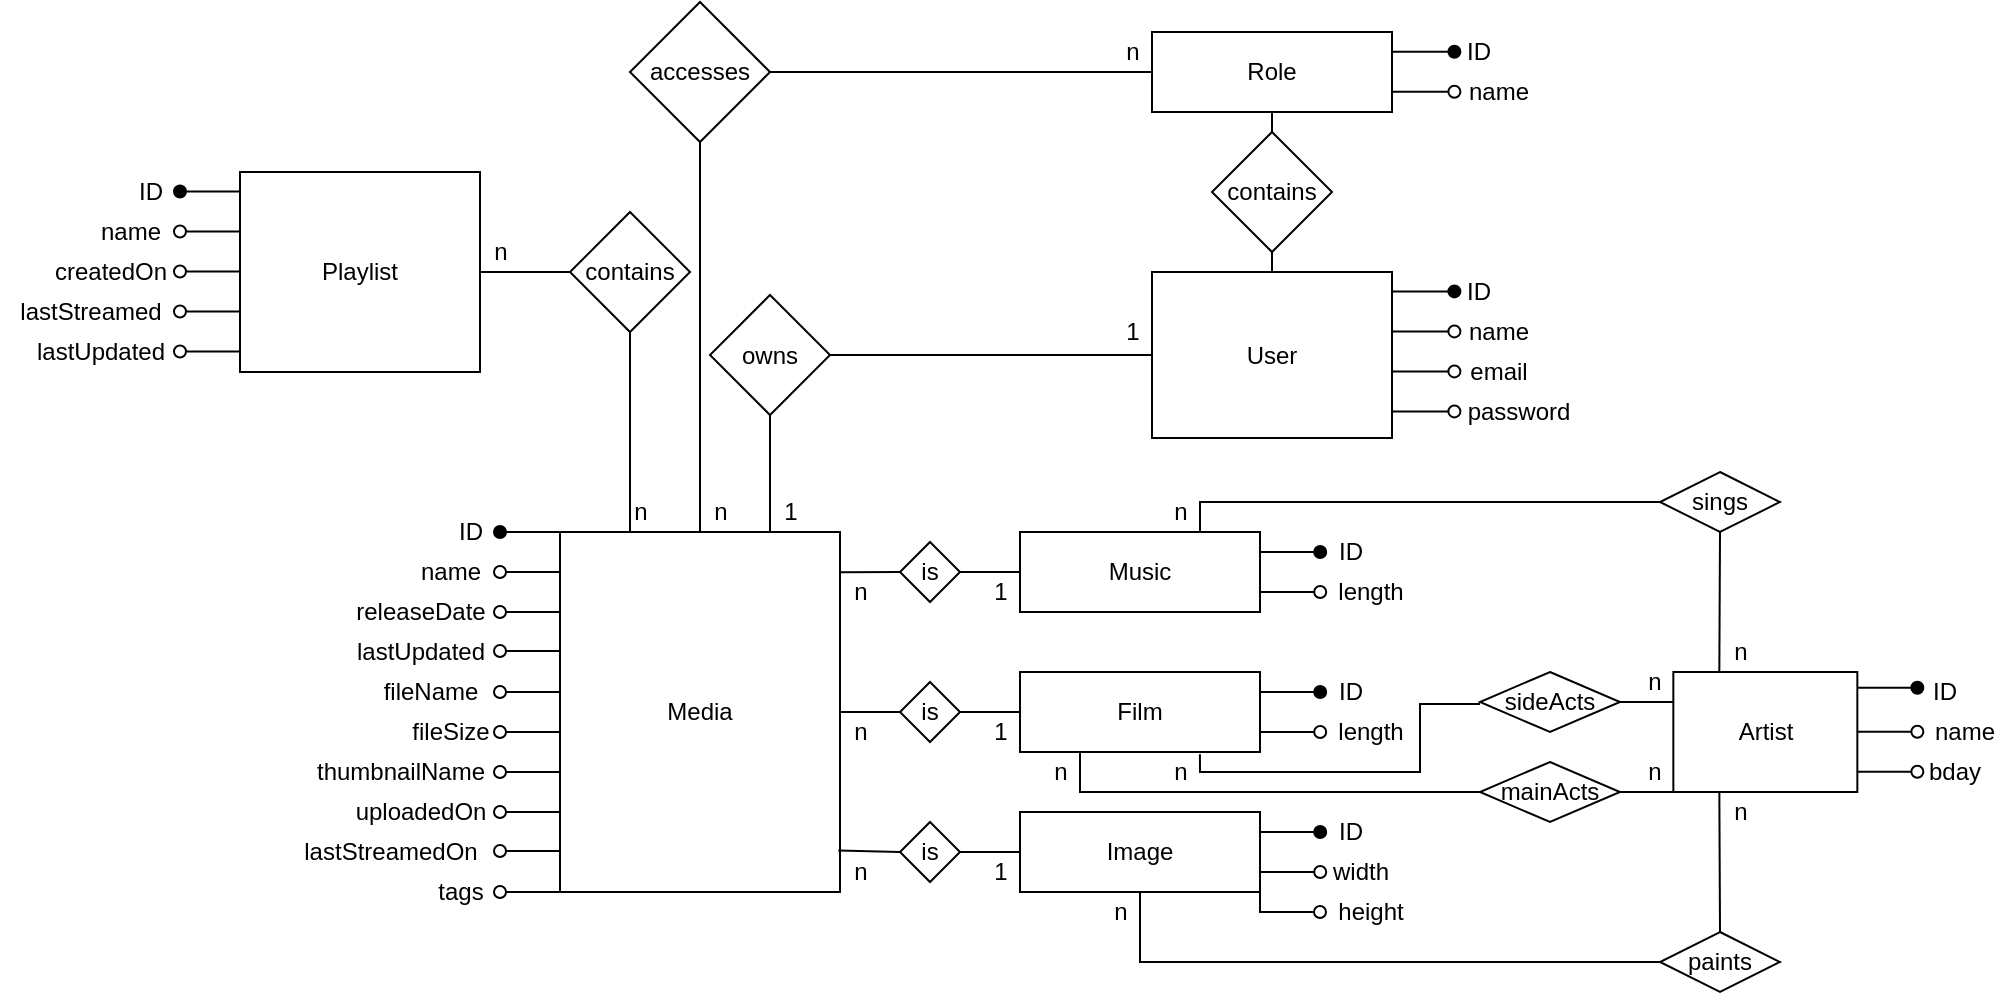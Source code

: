 <mxfile version="12.6.2" type="device"><diagram id="ClXCahnJDeMffUmYK21T" name="Page-1"><mxGraphModel dx="1192" dy="791" grid="1" gridSize="10" guides="1" tooltips="1" connect="1" arrows="1" fold="1" page="1" pageScale="1" pageWidth="827" pageHeight="1169" math="0" shadow="0"><root><mxCell id="0"/><mxCell id="1" parent="0"/><mxCell id="Dh_2sAeBXCoc6wFqk-gQ-51" style="edgeStyle=orthogonalEdgeStyle;rounded=0;orthogonalLoop=1;jettySize=auto;html=1;exitX=1;exitY=0.25;exitDx=0;exitDy=0;endArrow=oval;endFill=1;" edge="1" parent="1" source="Dh_2sAeBXCoc6wFqk-gQ-5"><mxGeometry relative="1" as="geometry"><mxPoint x="663.095" y="280.143" as="targetPoint"/></mxGeometry></mxCell><mxCell id="Dh_2sAeBXCoc6wFqk-gQ-58" style="edgeStyle=orthogonalEdgeStyle;rounded=0;orthogonalLoop=1;jettySize=auto;html=1;exitX=1;exitY=0.75;exitDx=0;exitDy=0;endArrow=oval;endFill=0;" edge="1" parent="1" source="Dh_2sAeBXCoc6wFqk-gQ-5"><mxGeometry relative="1" as="geometry"><mxPoint x="663.095" y="300.143" as="targetPoint"/></mxGeometry></mxCell><mxCell id="Dh_2sAeBXCoc6wFqk-gQ-5" value="Music" style="rounded=0;whiteSpace=wrap;html=1;" vertex="1" parent="1"><mxGeometry x="513" y="270" width="120" height="40" as="geometry"/></mxCell><mxCell id="Dh_2sAeBXCoc6wFqk-gQ-54" style="edgeStyle=orthogonalEdgeStyle;rounded=0;orthogonalLoop=1;jettySize=auto;html=1;exitX=1;exitY=0.25;exitDx=0;exitDy=0;endArrow=oval;endFill=1;" edge="1" parent="1" source="Dh_2sAeBXCoc6wFqk-gQ-9"><mxGeometry relative="1" as="geometry"><mxPoint x="663.095" y="350.143" as="targetPoint"/></mxGeometry></mxCell><mxCell id="Dh_2sAeBXCoc6wFqk-gQ-59" style="edgeStyle=orthogonalEdgeStyle;rounded=0;orthogonalLoop=1;jettySize=auto;html=1;exitX=1;exitY=0.75;exitDx=0;exitDy=0;endArrow=oval;endFill=0;" edge="1" parent="1" source="Dh_2sAeBXCoc6wFqk-gQ-9"><mxGeometry relative="1" as="geometry"><mxPoint x="663.095" y="370.143" as="targetPoint"/></mxGeometry></mxCell><mxCell id="Dh_2sAeBXCoc6wFqk-gQ-9" value="Film" style="rounded=0;whiteSpace=wrap;html=1;" vertex="1" parent="1"><mxGeometry x="513" y="340" width="120" height="40" as="geometry"/></mxCell><mxCell id="Dh_2sAeBXCoc6wFqk-gQ-56" style="edgeStyle=orthogonalEdgeStyle;rounded=0;orthogonalLoop=1;jettySize=auto;html=1;exitX=1;exitY=0.25;exitDx=0;exitDy=0;endArrow=oval;endFill=1;" edge="1" parent="1" source="Dh_2sAeBXCoc6wFqk-gQ-10"><mxGeometry relative="1" as="geometry"><mxPoint x="663.095" y="420.143" as="targetPoint"/></mxGeometry></mxCell><mxCell id="Dh_2sAeBXCoc6wFqk-gQ-62" style="edgeStyle=orthogonalEdgeStyle;rounded=0;orthogonalLoop=1;jettySize=auto;html=1;exitX=1;exitY=0.75;exitDx=0;exitDy=0;endArrow=oval;endFill=0;" edge="1" parent="1" source="Dh_2sAeBXCoc6wFqk-gQ-10"><mxGeometry relative="1" as="geometry"><mxPoint x="663.095" y="440.143" as="targetPoint"/></mxGeometry></mxCell><mxCell id="Dh_2sAeBXCoc6wFqk-gQ-65" style="edgeStyle=orthogonalEdgeStyle;rounded=0;orthogonalLoop=1;jettySize=auto;html=1;exitX=1;exitY=1;exitDx=0;exitDy=0;endArrow=oval;endFill=0;" edge="1" parent="1" source="Dh_2sAeBXCoc6wFqk-gQ-10"><mxGeometry relative="1" as="geometry"><mxPoint x="663" y="460" as="targetPoint"/><Array as="points"><mxPoint x="633" y="460"/></Array></mxGeometry></mxCell><mxCell id="Dh_2sAeBXCoc6wFqk-gQ-10" value="Image" style="rounded=0;whiteSpace=wrap;html=1;" vertex="1" parent="1"><mxGeometry x="513" y="410" width="120" height="40" as="geometry"/></mxCell><mxCell id="Dh_2sAeBXCoc6wFqk-gQ-11" value="Media" style="rounded=0;whiteSpace=wrap;html=1;" vertex="1" parent="1"><mxGeometry x="283" y="270" width="140" height="180" as="geometry"/></mxCell><mxCell id="Dh_2sAeBXCoc6wFqk-gQ-13" value="Role" style="rounded=0;whiteSpace=wrap;html=1;" vertex="1" parent="1"><mxGeometry x="579" y="20" width="120" height="40" as="geometry"/></mxCell><mxCell id="Dh_2sAeBXCoc6wFqk-gQ-14" value="User" style="rounded=0;whiteSpace=wrap;html=1;" vertex="1" parent="1"><mxGeometry x="579" y="140" width="120" height="83" as="geometry"/></mxCell><mxCell id="Dh_2sAeBXCoc6wFqk-gQ-15" value="" style="endArrow=oval;html=1;endFill=1;exitX=0;exitY=0;exitDx=0;exitDy=0;" edge="1" parent="1"><mxGeometry width="50" height="50" relative="1" as="geometry"><mxPoint x="283.0" y="270" as="sourcePoint"/><mxPoint x="253" y="270" as="targetPoint"/></mxGeometry></mxCell><mxCell id="Dh_2sAeBXCoc6wFqk-gQ-16" value="name" style="text;html=1;align=center;verticalAlign=middle;resizable=0;points=[];autosize=1;" vertex="1" parent="1"><mxGeometry x="203" y="280" width="50" height="20" as="geometry"/></mxCell><mxCell id="Dh_2sAeBXCoc6wFqk-gQ-17" value="" style="endArrow=oval;html=1;endFill=0;exitX=0;exitY=0;exitDx=0;exitDy=0;" edge="1" parent="1"><mxGeometry width="50" height="50" relative="1" as="geometry"><mxPoint x="283" y="329.5" as="sourcePoint"/><mxPoint x="253" y="329.5" as="targetPoint"/></mxGeometry></mxCell><mxCell id="Dh_2sAeBXCoc6wFqk-gQ-18" value="" style="endArrow=oval;html=1;endFill=0;exitX=0;exitY=0;exitDx=0;exitDy=0;" edge="1" parent="1"><mxGeometry width="50" height="50" relative="1" as="geometry"><mxPoint x="283" y="310" as="sourcePoint"/><mxPoint x="253" y="310" as="targetPoint"/></mxGeometry></mxCell><mxCell id="Dh_2sAeBXCoc6wFqk-gQ-19" value="" style="endArrow=oval;html=1;endFill=0;exitX=0;exitY=0;exitDx=0;exitDy=0;" edge="1" parent="1"><mxGeometry width="50" height="50" relative="1" as="geometry"><mxPoint x="283" y="350" as="sourcePoint"/><mxPoint x="253" y="350" as="targetPoint"/></mxGeometry></mxCell><mxCell id="Dh_2sAeBXCoc6wFqk-gQ-20" value="" style="endArrow=oval;html=1;endFill=0;exitX=0;exitY=0;exitDx=0;exitDy=0;" edge="1" parent="1"><mxGeometry width="50" height="50" relative="1" as="geometry"><mxPoint x="283" y="370" as="sourcePoint"/><mxPoint x="253" y="370" as="targetPoint"/></mxGeometry></mxCell><mxCell id="Dh_2sAeBXCoc6wFqk-gQ-21" value="" style="endArrow=oval;html=1;endFill=0;exitX=0;exitY=0;exitDx=0;exitDy=0;" edge="1" parent="1"><mxGeometry width="50" height="50" relative="1" as="geometry"><mxPoint x="283" y="390" as="sourcePoint"/><mxPoint x="253" y="390" as="targetPoint"/></mxGeometry></mxCell><mxCell id="Dh_2sAeBXCoc6wFqk-gQ-22" value="" style="endArrow=oval;html=1;endFill=0;exitX=0;exitY=0;exitDx=0;exitDy=0;" edge="1" parent="1"><mxGeometry width="50" height="50" relative="1" as="geometry"><mxPoint x="283" y="410" as="sourcePoint"/><mxPoint x="253" y="410" as="targetPoint"/></mxGeometry></mxCell><mxCell id="Dh_2sAeBXCoc6wFqk-gQ-23" value="" style="endArrow=oval;html=1;endFill=0;" edge="1" parent="1"><mxGeometry width="50" height="50" relative="1" as="geometry"><mxPoint x="283" y="450" as="sourcePoint"/><mxPoint x="253" y="450" as="targetPoint"/><Array as="points"/></mxGeometry></mxCell><mxCell id="Dh_2sAeBXCoc6wFqk-gQ-24" value="" style="endArrow=oval;html=1;endFill=0;exitX=0;exitY=0;exitDx=0;exitDy=0;" edge="1" parent="1"><mxGeometry width="50" height="50" relative="1" as="geometry"><mxPoint x="283" y="429.5" as="sourcePoint"/><mxPoint x="253" y="429.5" as="targetPoint"/></mxGeometry></mxCell><mxCell id="Dh_2sAeBXCoc6wFqk-gQ-25" value="releaseDate" style="text;html=1;align=center;verticalAlign=middle;resizable=0;points=[];autosize=1;" vertex="1" parent="1"><mxGeometry x="173" y="300" width="80" height="20" as="geometry"/></mxCell><mxCell id="Dh_2sAeBXCoc6wFqk-gQ-26" value="" style="endArrow=oval;html=1;endFill=0;exitX=0;exitY=0;exitDx=0;exitDy=0;" edge="1" parent="1"><mxGeometry width="50" height="50" relative="1" as="geometry"><mxPoint x="283" y="290" as="sourcePoint"/><mxPoint x="253" y="290" as="targetPoint"/></mxGeometry></mxCell><mxCell id="Dh_2sAeBXCoc6wFqk-gQ-27" value="ID" style="text;html=1;align=center;verticalAlign=middle;resizable=0;points=[];autosize=1;" vertex="1" parent="1"><mxGeometry x="223" y="260" width="30" height="20" as="geometry"/></mxCell><mxCell id="Dh_2sAeBXCoc6wFqk-gQ-28" value="lastUpdated" style="text;html=1;align=center;verticalAlign=middle;resizable=0;points=[];autosize=1;" vertex="1" parent="1"><mxGeometry x="173" y="320" width="80" height="20" as="geometry"/></mxCell><mxCell id="Dh_2sAeBXCoc6wFqk-gQ-29" value="fileName" style="text;html=1;align=center;verticalAlign=middle;resizable=0;points=[];autosize=1;" vertex="1" parent="1"><mxGeometry x="183" y="340" width="70" height="20" as="geometry"/></mxCell><mxCell id="Dh_2sAeBXCoc6wFqk-gQ-30" value="fileSize" style="text;html=1;align=center;verticalAlign=middle;resizable=0;points=[];autosize=1;" vertex="1" parent="1"><mxGeometry x="203" y="360" width="50" height="20" as="geometry"/></mxCell><mxCell id="Dh_2sAeBXCoc6wFqk-gQ-31" value="thumbnailName" style="text;html=1;align=center;verticalAlign=middle;resizable=0;points=[];autosize=1;" vertex="1" parent="1"><mxGeometry x="153" y="380" width="100" height="20" as="geometry"/></mxCell><mxCell id="Dh_2sAeBXCoc6wFqk-gQ-32" value="uploadedOn" style="text;html=1;align=center;verticalAlign=middle;resizable=0;points=[];autosize=1;" vertex="1" parent="1"><mxGeometry x="173" y="400" width="80" height="20" as="geometry"/></mxCell><mxCell id="Dh_2sAeBXCoc6wFqk-gQ-33" value="lastStreamedOn" style="text;html=1;align=center;verticalAlign=middle;resizable=0;points=[];autosize=1;" vertex="1" parent="1"><mxGeometry x="143" y="420" width="110" height="20" as="geometry"/></mxCell><mxCell id="Dh_2sAeBXCoc6wFqk-gQ-34" value="tags" style="text;html=1;align=center;verticalAlign=middle;resizable=0;points=[];autosize=1;" vertex="1" parent="1"><mxGeometry x="213" y="440" width="40" height="20" as="geometry"/></mxCell><mxCell id="Dh_2sAeBXCoc6wFqk-gQ-35" value="is" style="rhombus;whiteSpace=wrap;html=1;" vertex="1" parent="1"><mxGeometry x="453" y="275" width="30" height="30" as="geometry"/></mxCell><mxCell id="Dh_2sAeBXCoc6wFqk-gQ-36" value="is" style="rhombus;whiteSpace=wrap;html=1;" vertex="1" parent="1"><mxGeometry x="453" y="345" width="30" height="30" as="geometry"/></mxCell><mxCell id="Dh_2sAeBXCoc6wFqk-gQ-37" value="is" style="rhombus;whiteSpace=wrap;html=1;" vertex="1" parent="1"><mxGeometry x="453" y="415" width="30" height="30" as="geometry"/></mxCell><mxCell id="Dh_2sAeBXCoc6wFqk-gQ-38" value="" style="endArrow=none;html=1;entryX=0;entryY=0.5;entryDx=0;entryDy=0;exitX=0.998;exitY=0.112;exitDx=0;exitDy=0;exitPerimeter=0;" edge="1" parent="1" source="Dh_2sAeBXCoc6wFqk-gQ-11" target="Dh_2sAeBXCoc6wFqk-gQ-35"><mxGeometry width="50" height="50" relative="1" as="geometry"><mxPoint x="93" y="680" as="sourcePoint"/><mxPoint x="143" y="630" as="targetPoint"/></mxGeometry></mxCell><mxCell id="Dh_2sAeBXCoc6wFqk-gQ-39" value="" style="endArrow=none;html=1;entryX=0;entryY=0.5;entryDx=0;entryDy=0;exitX=1;exitY=0.5;exitDx=0;exitDy=0;" edge="1" parent="1" source="Dh_2sAeBXCoc6wFqk-gQ-35" target="Dh_2sAeBXCoc6wFqk-gQ-5"><mxGeometry width="50" height="50" relative="1" as="geometry"><mxPoint x="432.76" y="300.16" as="sourcePoint"/><mxPoint x="463" y="300" as="targetPoint"/></mxGeometry></mxCell><mxCell id="Dh_2sAeBXCoc6wFqk-gQ-40" value="" style="endArrow=none;html=1;entryX=0;entryY=0.5;entryDx=0;entryDy=0;exitX=1;exitY=0.5;exitDx=0;exitDy=0;" edge="1" parent="1" source="Dh_2sAeBXCoc6wFqk-gQ-11" target="Dh_2sAeBXCoc6wFqk-gQ-36"><mxGeometry width="50" height="50" relative="1" as="geometry"><mxPoint x="432.76" y="300.16" as="sourcePoint"/><mxPoint x="463" y="300" as="targetPoint"/></mxGeometry></mxCell><mxCell id="Dh_2sAeBXCoc6wFqk-gQ-41" value="" style="endArrow=none;html=1;entryX=0;entryY=0.5;entryDx=0;entryDy=0;exitX=1;exitY=0.5;exitDx=0;exitDy=0;" edge="1" parent="1" source="Dh_2sAeBXCoc6wFqk-gQ-37" target="Dh_2sAeBXCoc6wFqk-gQ-10"><mxGeometry width="50" height="50" relative="1" as="geometry"><mxPoint x="442.76" y="310.16" as="sourcePoint"/><mxPoint x="473" y="310" as="targetPoint"/></mxGeometry></mxCell><mxCell id="Dh_2sAeBXCoc6wFqk-gQ-42" value="" style="endArrow=none;html=1;entryX=0;entryY=0.5;entryDx=0;entryDy=0;exitX=0.994;exitY=0.885;exitDx=0;exitDy=0;exitPerimeter=0;" edge="1" parent="1" source="Dh_2sAeBXCoc6wFqk-gQ-11" target="Dh_2sAeBXCoc6wFqk-gQ-37"><mxGeometry width="50" height="50" relative="1" as="geometry"><mxPoint x="426" y="430" as="sourcePoint"/><mxPoint x="543.24" y="510" as="targetPoint"/></mxGeometry></mxCell><mxCell id="Dh_2sAeBXCoc6wFqk-gQ-44" value="" style="endArrow=none;html=1;entryX=1;entryY=0.5;entryDx=0;entryDy=0;exitX=0;exitY=0.5;exitDx=0;exitDy=0;" edge="1" parent="1" source="Dh_2sAeBXCoc6wFqk-gQ-9" target="Dh_2sAeBXCoc6wFqk-gQ-36"><mxGeometry width="50" height="50" relative="1" as="geometry"><mxPoint x="433" y="370" as="sourcePoint"/><mxPoint x="463" y="370" as="targetPoint"/></mxGeometry></mxCell><mxCell id="Dh_2sAeBXCoc6wFqk-gQ-45" value="1" style="text;html=1;align=center;verticalAlign=middle;resizable=0;points=[];autosize=1;" vertex="1" parent="1"><mxGeometry x="493" y="430" width="20" height="20" as="geometry"/></mxCell><mxCell id="Dh_2sAeBXCoc6wFqk-gQ-46" value="1" style="text;html=1;align=center;verticalAlign=middle;resizable=0;points=[];autosize=1;" vertex="1" parent="1"><mxGeometry x="493" y="360" width="20" height="20" as="geometry"/></mxCell><mxCell id="Dh_2sAeBXCoc6wFqk-gQ-47" value="1" style="text;html=1;align=center;verticalAlign=middle;resizable=0;points=[];autosize=1;" vertex="1" parent="1"><mxGeometry x="493" y="290" width="20" height="20" as="geometry"/></mxCell><mxCell id="Dh_2sAeBXCoc6wFqk-gQ-48" value="n" style="text;html=1;align=center;verticalAlign=middle;resizable=0;points=[];autosize=1;" vertex="1" parent="1"><mxGeometry x="423" y="430" width="20" height="20" as="geometry"/></mxCell><mxCell id="Dh_2sAeBXCoc6wFqk-gQ-49" value="n" style="text;html=1;align=center;verticalAlign=middle;resizable=0;points=[];autosize=1;" vertex="1" parent="1"><mxGeometry x="423" y="360" width="20" height="20" as="geometry"/></mxCell><mxCell id="Dh_2sAeBXCoc6wFqk-gQ-50" value="n" style="text;html=1;align=center;verticalAlign=middle;resizable=0;points=[];autosize=1;" vertex="1" parent="1"><mxGeometry x="423" y="290" width="20" height="20" as="geometry"/></mxCell><mxCell id="Dh_2sAeBXCoc6wFqk-gQ-52" value="ID" style="text;html=1;align=center;verticalAlign=middle;resizable=0;points=[];autosize=1;" vertex="1" parent="1"><mxGeometry x="663" y="270" width="30" height="20" as="geometry"/></mxCell><mxCell id="Dh_2sAeBXCoc6wFqk-gQ-53" value="length" style="text;html=1;align=center;verticalAlign=middle;resizable=0;points=[];autosize=1;" vertex="1" parent="1"><mxGeometry x="663" y="290" width="50" height="20" as="geometry"/></mxCell><mxCell id="Dh_2sAeBXCoc6wFqk-gQ-55" value="ID" style="text;html=1;align=center;verticalAlign=middle;resizable=0;points=[];autosize=1;" vertex="1" parent="1"><mxGeometry x="663" y="340" width="30" height="20" as="geometry"/></mxCell><mxCell id="Dh_2sAeBXCoc6wFqk-gQ-57" value="ID" style="text;html=1;align=center;verticalAlign=middle;resizable=0;points=[];autosize=1;" vertex="1" parent="1"><mxGeometry x="663" y="410" width="30" height="20" as="geometry"/></mxCell><mxCell id="Dh_2sAeBXCoc6wFqk-gQ-60" value="length" style="text;html=1;align=center;verticalAlign=middle;resizable=0;points=[];autosize=1;" vertex="1" parent="1"><mxGeometry x="663" y="360" width="50" height="20" as="geometry"/></mxCell><mxCell id="Dh_2sAeBXCoc6wFqk-gQ-63" value="width" style="text;html=1;align=center;verticalAlign=middle;resizable=0;points=[];autosize=1;" vertex="1" parent="1"><mxGeometry x="663" y="430" width="40" height="20" as="geometry"/></mxCell><mxCell id="Dh_2sAeBXCoc6wFqk-gQ-64" value="height" style="text;html=1;align=center;verticalAlign=middle;resizable=0;points=[];autosize=1;" vertex="1" parent="1"><mxGeometry x="663" y="450" width="50" height="20" as="geometry"/></mxCell><mxCell id="Dh_2sAeBXCoc6wFqk-gQ-80" value="" style="group" vertex="1" connectable="0" parent="1"><mxGeometry x="3" y="90" width="240" height="100" as="geometry"/></mxCell><mxCell id="Dh_2sAeBXCoc6wFqk-gQ-12" value="Playlist" style="rounded=0;whiteSpace=wrap;html=1;" vertex="1" parent="Dh_2sAeBXCoc6wFqk-gQ-80"><mxGeometry x="120" width="120" height="100" as="geometry"/></mxCell><mxCell id="Dh_2sAeBXCoc6wFqk-gQ-66" value="name" style="text;html=1;align=center;verticalAlign=middle;resizable=0;points=[];autosize=1;" vertex="1" parent="Dh_2sAeBXCoc6wFqk-gQ-80"><mxGeometry x="40" y="20" width="50" height="20" as="geometry"/></mxCell><mxCell id="Dh_2sAeBXCoc6wFqk-gQ-68" value="createdOn" style="text;html=1;align=center;verticalAlign=middle;resizable=0;points=[];autosize=1;" vertex="1" parent="Dh_2sAeBXCoc6wFqk-gQ-80"><mxGeometry x="20" y="40" width="70" height="20" as="geometry"/></mxCell><mxCell id="Dh_2sAeBXCoc6wFqk-gQ-67" value="ID" style="text;html=1;align=center;verticalAlign=middle;resizable=0;points=[];autosize=1;" vertex="1" parent="Dh_2sAeBXCoc6wFqk-gQ-80"><mxGeometry x="60" width="30" height="20" as="geometry"/></mxCell><mxCell id="Dh_2sAeBXCoc6wFqk-gQ-71" value="lastStreamed" style="text;html=1;align=center;verticalAlign=middle;resizable=0;points=[];autosize=1;" vertex="1" parent="Dh_2sAeBXCoc6wFqk-gQ-80"><mxGeometry y="60" width="90" height="20" as="geometry"/></mxCell><mxCell id="Dh_2sAeBXCoc6wFqk-gQ-72" value="lastUpdated" style="text;html=1;align=center;verticalAlign=middle;resizable=0;points=[];autosize=1;" vertex="1" parent="Dh_2sAeBXCoc6wFqk-gQ-80"><mxGeometry x="10" y="80" width="80" height="20" as="geometry"/></mxCell><mxCell id="Dh_2sAeBXCoc6wFqk-gQ-75" value="" style="endArrow=oval;html=1;endFill=1;exitX=0;exitY=0;exitDx=0;exitDy=0;" edge="1" parent="Dh_2sAeBXCoc6wFqk-gQ-80"><mxGeometry width="50" height="50" relative="1" as="geometry"><mxPoint x="120" y="9.76" as="sourcePoint"/><mxPoint x="90" y="9.76" as="targetPoint"/></mxGeometry></mxCell><mxCell id="Dh_2sAeBXCoc6wFqk-gQ-76" value="" style="endArrow=oval;html=1;endFill=0;exitX=0;exitY=0;exitDx=0;exitDy=0;" edge="1" parent="Dh_2sAeBXCoc6wFqk-gQ-80"><mxGeometry width="50" height="50" relative="1" as="geometry"><mxPoint x="120" y="29.76" as="sourcePoint"/><mxPoint x="90" y="29.76" as="targetPoint"/></mxGeometry></mxCell><mxCell id="Dh_2sAeBXCoc6wFqk-gQ-77" value="" style="endArrow=oval;html=1;endFill=0;exitX=0;exitY=0;exitDx=0;exitDy=0;" edge="1" parent="Dh_2sAeBXCoc6wFqk-gQ-80"><mxGeometry width="50" height="50" relative="1" as="geometry"><mxPoint x="120" y="49.76" as="sourcePoint"/><mxPoint x="90" y="49.76" as="targetPoint"/></mxGeometry></mxCell><mxCell id="Dh_2sAeBXCoc6wFqk-gQ-78" value="" style="endArrow=oval;html=1;endFill=0;exitX=0;exitY=0;exitDx=0;exitDy=0;" edge="1" parent="Dh_2sAeBXCoc6wFqk-gQ-80"><mxGeometry width="50" height="50" relative="1" as="geometry"><mxPoint x="120" y="69.76" as="sourcePoint"/><mxPoint x="90" y="69.76" as="targetPoint"/></mxGeometry></mxCell><mxCell id="Dh_2sAeBXCoc6wFqk-gQ-79" value="" style="endArrow=oval;html=1;endFill=0;exitX=0;exitY=0;exitDx=0;exitDy=0;" edge="1" parent="Dh_2sAeBXCoc6wFqk-gQ-80"><mxGeometry width="50" height="50" relative="1" as="geometry"><mxPoint x="120" y="89.76" as="sourcePoint"/><mxPoint x="90" y="89.76" as="targetPoint"/></mxGeometry></mxCell><mxCell id="Dh_2sAeBXCoc6wFqk-gQ-81" value="contains" style="rhombus;whiteSpace=wrap;html=1;" vertex="1" parent="1"><mxGeometry x="288" y="110" width="60" height="60" as="geometry"/></mxCell><mxCell id="Dh_2sAeBXCoc6wFqk-gQ-82" value="" style="endArrow=none;html=1;entryX=0;entryY=0.5;entryDx=0;entryDy=0;exitX=1;exitY=0.5;exitDx=0;exitDy=0;" edge="1" parent="1" source="Dh_2sAeBXCoc6wFqk-gQ-12" target="Dh_2sAeBXCoc6wFqk-gQ-81"><mxGeometry width="50" height="50" relative="1" as="geometry"><mxPoint x="63" y="680" as="sourcePoint"/><mxPoint x="113" y="630" as="targetPoint"/></mxGeometry></mxCell><mxCell id="Dh_2sAeBXCoc6wFqk-gQ-83" value="" style="endArrow=none;html=1;entryX=0.5;entryY=1;entryDx=0;entryDy=0;exitX=0.25;exitY=0;exitDx=0;exitDy=0;" edge="1" parent="1" source="Dh_2sAeBXCoc6wFqk-gQ-11" target="Dh_2sAeBXCoc6wFqk-gQ-81"><mxGeometry width="50" height="50" relative="1" as="geometry"><mxPoint x="103" y="350" as="sourcePoint"/><mxPoint x="153" y="300" as="targetPoint"/></mxGeometry></mxCell><mxCell id="Dh_2sAeBXCoc6wFqk-gQ-84" value="n" style="text;html=1;align=center;verticalAlign=middle;resizable=0;points=[];autosize=1;" vertex="1" parent="1"><mxGeometry x="243" y="120" width="20" height="20" as="geometry"/></mxCell><mxCell id="Dh_2sAeBXCoc6wFqk-gQ-85" value="n" style="text;html=1;align=center;verticalAlign=middle;resizable=0;points=[];autosize=1;" vertex="1" parent="1"><mxGeometry x="313" y="250" width="20" height="20" as="geometry"/></mxCell><mxCell id="Dh_2sAeBXCoc6wFqk-gQ-86" value="Artist" style="rounded=0;whiteSpace=wrap;html=1;" vertex="1" parent="1"><mxGeometry x="839.67" y="340" width="92" height="60" as="geometry"/></mxCell><mxCell id="Dh_2sAeBXCoc6wFqk-gQ-87" value="ID" style="text;html=1;align=center;verticalAlign=middle;resizable=0;points=[];autosize=1;" vertex="1" parent="1"><mxGeometry x="959.67" y="340" width="30" height="20" as="geometry"/></mxCell><mxCell id="Dh_2sAeBXCoc6wFqk-gQ-88" value="name" style="text;html=1;align=center;verticalAlign=middle;resizable=0;points=[];autosize=1;" vertex="1" parent="1"><mxGeometry x="959.67" y="360" width="50" height="20" as="geometry"/></mxCell><mxCell id="Dh_2sAeBXCoc6wFqk-gQ-89" value="bday" style="text;html=1;align=center;verticalAlign=middle;resizable=0;points=[];autosize=1;" vertex="1" parent="1"><mxGeometry x="959.67" y="380" width="40" height="20" as="geometry"/></mxCell><mxCell id="Dh_2sAeBXCoc6wFqk-gQ-90" style="rounded=0;orthogonalLoop=1;jettySize=auto;html=1;endArrow=oval;endFill=1;" edge="1" parent="1"><mxGeometry relative="1" as="geometry"><mxPoint x="961.67" y="347.88" as="targetPoint"/><mxPoint x="931.67" y="347.88" as="sourcePoint"/></mxGeometry></mxCell><mxCell id="Dh_2sAeBXCoc6wFqk-gQ-91" style="rounded=0;orthogonalLoop=1;jettySize=auto;html=1;endArrow=oval;endFill=0;" edge="1" parent="1"><mxGeometry relative="1" as="geometry"><mxPoint x="961.67" y="369.88" as="targetPoint"/><mxPoint x="931.67" y="369.88" as="sourcePoint"/></mxGeometry></mxCell><mxCell id="Dh_2sAeBXCoc6wFqk-gQ-94" style="rounded=0;orthogonalLoop=1;jettySize=auto;html=1;endArrow=oval;endFill=0;" edge="1" parent="1"><mxGeometry relative="1" as="geometry"><mxPoint x="961.67" y="389.88" as="targetPoint"/><mxPoint x="931.67" y="389.88" as="sourcePoint"/></mxGeometry></mxCell><mxCell id="Dh_2sAeBXCoc6wFqk-gQ-95" value="sings" style="rhombus;whiteSpace=wrap;html=1;" vertex="1" parent="1"><mxGeometry x="833" y="240" width="60" height="30" as="geometry"/></mxCell><mxCell id="Dh_2sAeBXCoc6wFqk-gQ-96" value="paints" style="rhombus;whiteSpace=wrap;html=1;" vertex="1" parent="1"><mxGeometry x="833" y="470" width="60" height="30" as="geometry"/></mxCell><mxCell id="Dh_2sAeBXCoc6wFqk-gQ-98" value="mainActs" style="rhombus;whiteSpace=wrap;html=1;" vertex="1" parent="1"><mxGeometry x="743" y="385" width="70" height="30" as="geometry"/></mxCell><mxCell id="Dh_2sAeBXCoc6wFqk-gQ-99" value="sideActs" style="rhombus;whiteSpace=wrap;html=1;" vertex="1" parent="1"><mxGeometry x="743" y="340" width="70" height="30" as="geometry"/></mxCell><mxCell id="Dh_2sAeBXCoc6wFqk-gQ-101" value="" style="endArrow=none;html=1;entryX=0.25;entryY=1;entryDx=0;entryDy=0;exitX=0.5;exitY=0;exitDx=0;exitDy=0;" edge="1" parent="1" source="Dh_2sAeBXCoc6wFqk-gQ-96" target="Dh_2sAeBXCoc6wFqk-gQ-86"><mxGeometry width="50" height="50" relative="1" as="geometry"><mxPoint x="223" y="540" as="sourcePoint"/><mxPoint x="273" y="490" as="targetPoint"/></mxGeometry></mxCell><mxCell id="Dh_2sAeBXCoc6wFqk-gQ-102" value="" style="endArrow=none;html=1;entryX=0;entryY=0.5;entryDx=0;entryDy=0;exitX=0.5;exitY=1;exitDx=0;exitDy=0;edgeStyle=orthogonalEdgeStyle;rounded=0;" edge="1" parent="1" source="Dh_2sAeBXCoc6wFqk-gQ-10" target="Dh_2sAeBXCoc6wFqk-gQ-96"><mxGeometry width="50" height="50" relative="1" as="geometry"><mxPoint x="223" y="540" as="sourcePoint"/><mxPoint x="273" y="490" as="targetPoint"/></mxGeometry></mxCell><mxCell id="Dh_2sAeBXCoc6wFqk-gQ-103" value="" style="endArrow=none;html=1;entryX=0.75;entryY=0;entryDx=0;entryDy=0;exitX=0;exitY=0.5;exitDx=0;exitDy=0;edgeStyle=orthogonalEdgeStyle;rounded=0;" edge="1" parent="1" source="Dh_2sAeBXCoc6wFqk-gQ-95" target="Dh_2sAeBXCoc6wFqk-gQ-5"><mxGeometry width="50" height="50" relative="1" as="geometry"><mxPoint x="223" y="570" as="sourcePoint"/><mxPoint x="273" y="520" as="targetPoint"/></mxGeometry></mxCell><mxCell id="Dh_2sAeBXCoc6wFqk-gQ-104" value="" style="endArrow=none;html=1;entryX=1;entryY=0.5;entryDx=0;entryDy=0;exitX=0;exitY=0.25;exitDx=0;exitDy=0;" edge="1" parent="1" source="Dh_2sAeBXCoc6wFqk-gQ-86" target="Dh_2sAeBXCoc6wFqk-gQ-99"><mxGeometry width="50" height="50" relative="1" as="geometry"><mxPoint x="223" y="570" as="sourcePoint"/><mxPoint x="273" y="520" as="targetPoint"/></mxGeometry></mxCell><mxCell id="Dh_2sAeBXCoc6wFqk-gQ-105" value="" style="endArrow=none;html=1;entryX=1;entryY=0.5;entryDx=0;entryDy=0;exitX=0;exitY=1;exitDx=0;exitDy=0;edgeStyle=orthogonalEdgeStyle;rounded=0;" edge="1" parent="1" source="Dh_2sAeBXCoc6wFqk-gQ-86" target="Dh_2sAeBXCoc6wFqk-gQ-98"><mxGeometry width="50" height="50" relative="1" as="geometry"><mxPoint x="223" y="570" as="sourcePoint"/><mxPoint x="273" y="520" as="targetPoint"/><Array as="points"><mxPoint x="826" y="400"/></Array></mxGeometry></mxCell><mxCell id="Dh_2sAeBXCoc6wFqk-gQ-106" value="" style="endArrow=none;html=1;entryX=0.25;entryY=1;entryDx=0;entryDy=0;exitX=0;exitY=0.5;exitDx=0;exitDy=0;edgeStyle=orthogonalEdgeStyle;rounded=0;" edge="1" parent="1" source="Dh_2sAeBXCoc6wFqk-gQ-98" target="Dh_2sAeBXCoc6wFqk-gQ-9"><mxGeometry width="50" height="50" relative="1" as="geometry"><mxPoint x="223" y="570" as="sourcePoint"/><mxPoint x="273" y="520" as="targetPoint"/><Array as="points"><mxPoint x="743" y="400"/><mxPoint x="543" y="400"/></Array></mxGeometry></mxCell><mxCell id="Dh_2sAeBXCoc6wFqk-gQ-107" value="" style="endArrow=none;html=1;entryX=0.75;entryY=1;entryDx=0;entryDy=0;exitX=0;exitY=0.5;exitDx=0;exitDy=0;edgeStyle=orthogonalEdgeStyle;rounded=0;" edge="1" parent="1"><mxGeometry width="50" height="50" relative="1" as="geometry"><mxPoint x="742.961" y="356.029" as="sourcePoint"/><mxPoint x="602.961" y="381.078" as="targetPoint"/><Array as="points"><mxPoint x="713" y="356"/><mxPoint x="713" y="390"/><mxPoint x="603" y="390"/></Array></mxGeometry></mxCell><mxCell id="Dh_2sAeBXCoc6wFqk-gQ-108" value="n" style="text;html=1;align=center;verticalAlign=middle;resizable=0;points=[];autosize=1;" vertex="1" parent="1"><mxGeometry x="863" y="400" width="20" height="20" as="geometry"/></mxCell><mxCell id="Dh_2sAeBXCoc6wFqk-gQ-109" value="" style="endArrow=none;html=1;entryX=0.5;entryY=1;entryDx=0;entryDy=0;exitX=0.25;exitY=0;exitDx=0;exitDy=0;" edge="1" parent="1" source="Dh_2sAeBXCoc6wFqk-gQ-86" target="Dh_2sAeBXCoc6wFqk-gQ-95"><mxGeometry width="50" height="50" relative="1" as="geometry"><mxPoint x="383" y="570" as="sourcePoint"/><mxPoint x="433" y="520" as="targetPoint"/></mxGeometry></mxCell><mxCell id="Dh_2sAeBXCoc6wFqk-gQ-110" value="n" style="text;html=1;align=center;verticalAlign=middle;resizable=0;points=[];autosize=1;" vertex="1" parent="1"><mxGeometry x="863" y="320" width="20" height="20" as="geometry"/></mxCell><mxCell id="Dh_2sAeBXCoc6wFqk-gQ-111" value="n" style="text;html=1;align=center;verticalAlign=middle;resizable=0;points=[];autosize=1;" vertex="1" parent="1"><mxGeometry x="819.67" y="335" width="20" height="20" as="geometry"/></mxCell><mxCell id="Dh_2sAeBXCoc6wFqk-gQ-112" value="n" style="text;html=1;align=center;verticalAlign=middle;resizable=0;points=[];autosize=1;" vertex="1" parent="1"><mxGeometry x="819.86" y="380" width="20" height="20" as="geometry"/></mxCell><mxCell id="Dh_2sAeBXCoc6wFqk-gQ-113" value="n" style="text;html=1;align=center;verticalAlign=middle;resizable=0;points=[];autosize=1;" vertex="1" parent="1"><mxGeometry x="553" y="450" width="20" height="20" as="geometry"/></mxCell><mxCell id="Dh_2sAeBXCoc6wFqk-gQ-114" value="n" style="text;html=1;align=center;verticalAlign=middle;resizable=0;points=[];autosize=1;" vertex="1" parent="1"><mxGeometry x="523" y="380" width="20" height="20" as="geometry"/></mxCell><mxCell id="Dh_2sAeBXCoc6wFqk-gQ-115" value="n" style="text;html=1;align=center;verticalAlign=middle;resizable=0;points=[];autosize=1;" vertex="1" parent="1"><mxGeometry x="583" y="380" width="20" height="20" as="geometry"/></mxCell><mxCell id="Dh_2sAeBXCoc6wFqk-gQ-116" value="n" style="text;html=1;align=center;verticalAlign=middle;resizable=0;points=[];autosize=1;" vertex="1" parent="1"><mxGeometry x="583" y="250" width="20" height="20" as="geometry"/></mxCell><mxCell id="Dh_2sAeBXCoc6wFqk-gQ-117" value="ID" style="text;html=1;align=center;verticalAlign=middle;resizable=0;points=[];autosize=1;" vertex="1" parent="1"><mxGeometry x="727" y="20" width="30" height="20" as="geometry"/></mxCell><mxCell id="Dh_2sAeBXCoc6wFqk-gQ-118" value="name" style="text;html=1;align=center;verticalAlign=middle;resizable=0;points=[];autosize=1;" vertex="1" parent="1"><mxGeometry x="727" y="40" width="50" height="20" as="geometry"/></mxCell><mxCell id="Dh_2sAeBXCoc6wFqk-gQ-119" value="" style="endArrow=oval;html=1;endFill=1;" edge="1" parent="1"><mxGeometry width="50" height="50" relative="1" as="geometry"><mxPoint x="699" y="29.88" as="sourcePoint"/><mxPoint x="730.2" y="29.88" as="targetPoint"/></mxGeometry></mxCell><mxCell id="Dh_2sAeBXCoc6wFqk-gQ-120" value="" style="endArrow=oval;html=1;endFill=0;" edge="1" parent="1"><mxGeometry width="50" height="50" relative="1" as="geometry"><mxPoint x="699" y="49.88" as="sourcePoint"/><mxPoint x="730.2" y="49.88" as="targetPoint"/></mxGeometry></mxCell><mxCell id="Dh_2sAeBXCoc6wFqk-gQ-121" value="ID" style="text;html=1;align=center;verticalAlign=middle;resizable=0;points=[];autosize=1;" vertex="1" parent="1"><mxGeometry x="727" y="140" width="30" height="20" as="geometry"/></mxCell><mxCell id="Dh_2sAeBXCoc6wFqk-gQ-122" value="name" style="text;html=1;align=center;verticalAlign=middle;resizable=0;points=[];autosize=1;" vertex="1" parent="1"><mxGeometry x="727" y="160" width="50" height="20" as="geometry"/></mxCell><mxCell id="Dh_2sAeBXCoc6wFqk-gQ-123" value="email" style="text;html=1;align=center;verticalAlign=middle;resizable=0;points=[];autosize=1;" vertex="1" parent="1"><mxGeometry x="727" y="180" width="50" height="20" as="geometry"/></mxCell><mxCell id="Dh_2sAeBXCoc6wFqk-gQ-124" value="password" style="text;html=1;align=center;verticalAlign=middle;resizable=0;points=[];autosize=1;" vertex="1" parent="1"><mxGeometry x="727" y="200" width="70" height="20" as="geometry"/></mxCell><mxCell id="Dh_2sAeBXCoc6wFqk-gQ-126" value="" style="endArrow=oval;html=1;endFill=1;" edge="1" parent="1"><mxGeometry width="50" height="50" relative="1" as="geometry"><mxPoint x="699" y="149.71" as="sourcePoint"/><mxPoint x="730.2" y="149.71" as="targetPoint"/></mxGeometry></mxCell><mxCell id="Dh_2sAeBXCoc6wFqk-gQ-127" value="" style="endArrow=oval;html=1;endFill=0;" edge="1" parent="1"><mxGeometry width="50" height="50" relative="1" as="geometry"><mxPoint x="699" y="169.71" as="sourcePoint"/><mxPoint x="730.2" y="169.71" as="targetPoint"/></mxGeometry></mxCell><mxCell id="Dh_2sAeBXCoc6wFqk-gQ-128" value="" style="endArrow=oval;html=1;endFill=0;" edge="1" parent="1"><mxGeometry width="50" height="50" relative="1" as="geometry"><mxPoint x="699" y="189.71" as="sourcePoint"/><mxPoint x="730.2" y="189.71" as="targetPoint"/></mxGeometry></mxCell><mxCell id="Dh_2sAeBXCoc6wFqk-gQ-129" value="" style="endArrow=oval;html=1;endFill=0;" edge="1" parent="1"><mxGeometry width="50" height="50" relative="1" as="geometry"><mxPoint x="699" y="209.71" as="sourcePoint"/><mxPoint x="730.2" y="209.71" as="targetPoint"/></mxGeometry></mxCell><mxCell id="Dh_2sAeBXCoc6wFqk-gQ-130" value="contains" style="rhombus;whiteSpace=wrap;html=1;" vertex="1" parent="1"><mxGeometry x="609" y="70" width="60" height="60" as="geometry"/></mxCell><mxCell id="Dh_2sAeBXCoc6wFqk-gQ-131" value="" style="endArrow=none;html=1;entryX=0.5;entryY=1;entryDx=0;entryDy=0;exitX=0.5;exitY=0;exitDx=0;exitDy=0;" edge="1" parent="1" source="Dh_2sAeBXCoc6wFqk-gQ-130" target="Dh_2sAeBXCoc6wFqk-gQ-13"><mxGeometry width="50" height="50" relative="1" as="geometry"><mxPoint x="633" y="70" as="sourcePoint"/><mxPoint x="507" y="130" as="targetPoint"/></mxGeometry></mxCell><mxCell id="Dh_2sAeBXCoc6wFqk-gQ-132" value="" style="endArrow=none;html=1;entryX=0.5;entryY=1;entryDx=0;entryDy=0;exitX=0.5;exitY=0;exitDx=0;exitDy=0;" edge="1" parent="1" source="Dh_2sAeBXCoc6wFqk-gQ-14" target="Dh_2sAeBXCoc6wFqk-gQ-130"><mxGeometry width="50" height="50" relative="1" as="geometry"><mxPoint x="503" y="165" as="sourcePoint"/><mxPoint x="553" y="115" as="targetPoint"/></mxGeometry></mxCell><mxCell id="Dh_2sAeBXCoc6wFqk-gQ-133" value="accesses" style="rhombus;whiteSpace=wrap;html=1;" vertex="1" parent="1"><mxGeometry x="318" y="5" width="70" height="70" as="geometry"/></mxCell><mxCell id="Dh_2sAeBXCoc6wFqk-gQ-134" value="" style="endArrow=none;html=1;entryX=0.5;entryY=0;entryDx=0;entryDy=0;exitX=0.5;exitY=1;exitDx=0;exitDy=0;" edge="1" parent="1" source="Dh_2sAeBXCoc6wFqk-gQ-133" target="Dh_2sAeBXCoc6wFqk-gQ-11"><mxGeometry width="50" height="50" relative="1" as="geometry"><mxPoint x="353" y="220" as="sourcePoint"/><mxPoint x="403" y="170" as="targetPoint"/></mxGeometry></mxCell><mxCell id="Dh_2sAeBXCoc6wFqk-gQ-135" value="" style="endArrow=none;html=1;entryX=0;entryY=0.5;entryDx=0;entryDy=0;exitX=1;exitY=0.5;exitDx=0;exitDy=0;" edge="1" parent="1" source="Dh_2sAeBXCoc6wFqk-gQ-133" target="Dh_2sAeBXCoc6wFqk-gQ-13"><mxGeometry width="50" height="50" relative="1" as="geometry"><mxPoint x="373" y="150" as="sourcePoint"/><mxPoint x="423" y="100" as="targetPoint"/></mxGeometry></mxCell><mxCell id="Dh_2sAeBXCoc6wFqk-gQ-136" value="n" style="text;html=1;align=center;verticalAlign=middle;resizable=0;points=[];autosize=1;" vertex="1" parent="1"><mxGeometry x="353" y="250" width="20" height="20" as="geometry"/></mxCell><mxCell id="Dh_2sAeBXCoc6wFqk-gQ-137" value="n" style="text;html=1;align=center;verticalAlign=middle;resizable=0;points=[];autosize=1;" vertex="1" parent="1"><mxGeometry x="559" y="20" width="20" height="20" as="geometry"/></mxCell><mxCell id="Dh_2sAeBXCoc6wFqk-gQ-138" value="owns" style="rhombus;whiteSpace=wrap;html=1;" vertex="1" parent="1"><mxGeometry x="358" y="151.5" width="60" height="60" as="geometry"/></mxCell><mxCell id="Dh_2sAeBXCoc6wFqk-gQ-139" value="" style="endArrow=none;html=1;entryX=0;entryY=0.5;entryDx=0;entryDy=0;exitX=1;exitY=0.5;exitDx=0;exitDy=0;" edge="1" parent="1" source="Dh_2sAeBXCoc6wFqk-gQ-138" target="Dh_2sAeBXCoc6wFqk-gQ-14"><mxGeometry width="50" height="50" relative="1" as="geometry"><mxPoint x="63" y="570" as="sourcePoint"/><mxPoint x="113" y="520" as="targetPoint"/></mxGeometry></mxCell><mxCell id="Dh_2sAeBXCoc6wFqk-gQ-140" value="" style="endArrow=none;html=1;entryX=0.5;entryY=1;entryDx=0;entryDy=0;exitX=0.75;exitY=0;exitDx=0;exitDy=0;" edge="1" parent="1" source="Dh_2sAeBXCoc6wFqk-gQ-11" target="Dh_2sAeBXCoc6wFqk-gQ-138"><mxGeometry width="50" height="50" relative="1" as="geometry"><mxPoint x="63" y="570" as="sourcePoint"/><mxPoint x="113" y="520" as="targetPoint"/></mxGeometry></mxCell><mxCell id="Dh_2sAeBXCoc6wFqk-gQ-141" value="1" style="text;html=1;align=center;verticalAlign=middle;resizable=0;points=[];autosize=1;" vertex="1" parent="1"><mxGeometry x="388" y="250" width="20" height="20" as="geometry"/></mxCell><mxCell id="Dh_2sAeBXCoc6wFqk-gQ-142" value="1" style="text;html=1;align=center;verticalAlign=middle;resizable=0;points=[];autosize=1;" vertex="1" parent="1"><mxGeometry x="559" y="160" width="20" height="20" as="geometry"/></mxCell></root></mxGraphModel></diagram></mxfile>